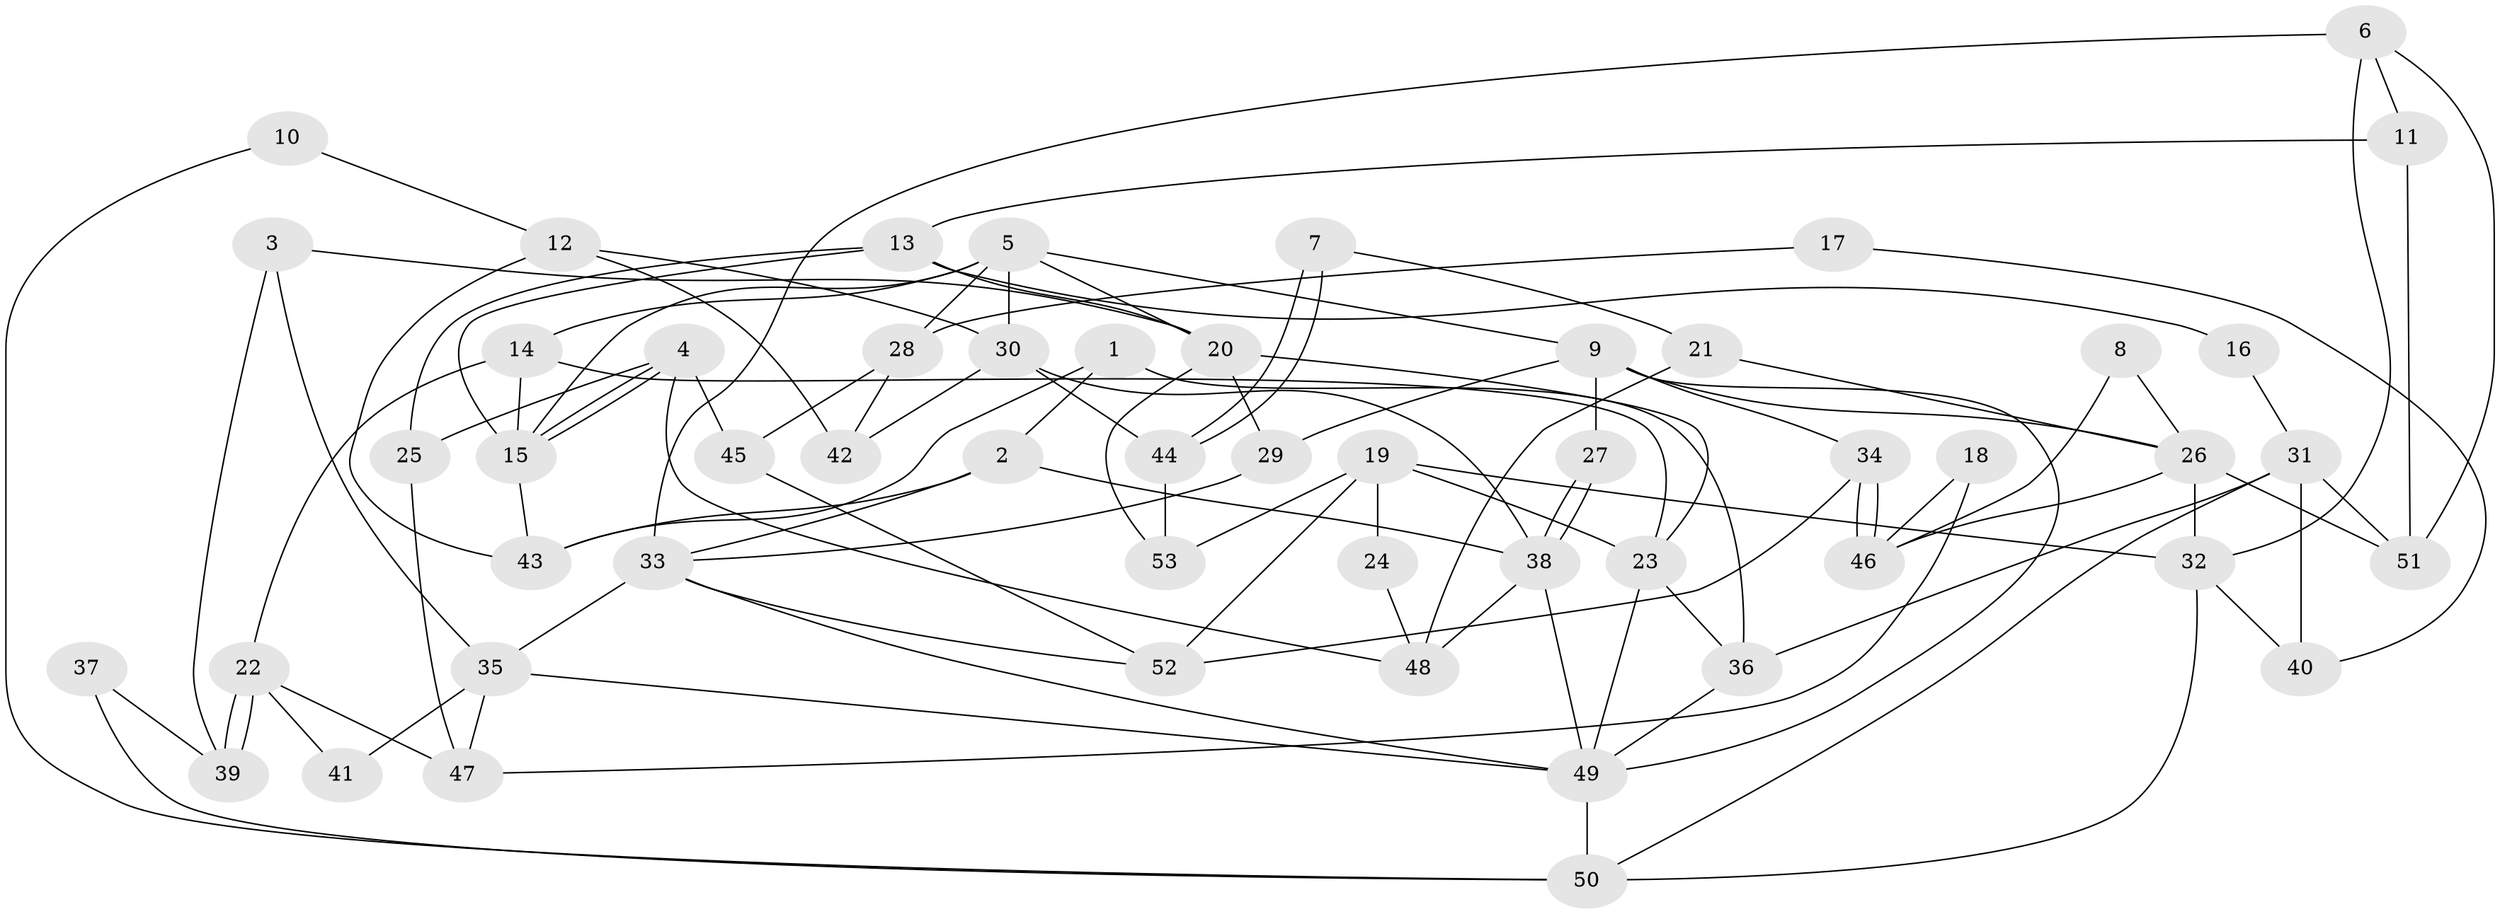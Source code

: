 // Generated by graph-tools (version 1.1) at 2025/35/03/09/25 02:35:58]
// undirected, 53 vertices, 106 edges
graph export_dot {
graph [start="1"]
  node [color=gray90,style=filled];
  1;
  2;
  3;
  4;
  5;
  6;
  7;
  8;
  9;
  10;
  11;
  12;
  13;
  14;
  15;
  16;
  17;
  18;
  19;
  20;
  21;
  22;
  23;
  24;
  25;
  26;
  27;
  28;
  29;
  30;
  31;
  32;
  33;
  34;
  35;
  36;
  37;
  38;
  39;
  40;
  41;
  42;
  43;
  44;
  45;
  46;
  47;
  48;
  49;
  50;
  51;
  52;
  53;
  1 -- 43;
  1 -- 36;
  1 -- 2;
  2 -- 33;
  2 -- 38;
  2 -- 43;
  3 -- 35;
  3 -- 20;
  3 -- 39;
  4 -- 15;
  4 -- 15;
  4 -- 25;
  4 -- 45;
  4 -- 48;
  5 -- 15;
  5 -- 20;
  5 -- 9;
  5 -- 14;
  5 -- 28;
  5 -- 30;
  6 -- 11;
  6 -- 33;
  6 -- 32;
  6 -- 51;
  7 -- 21;
  7 -- 44;
  7 -- 44;
  8 -- 46;
  8 -- 26;
  9 -- 34;
  9 -- 26;
  9 -- 27;
  9 -- 29;
  9 -- 49;
  10 -- 50;
  10 -- 12;
  11 -- 13;
  11 -- 51;
  12 -- 30;
  12 -- 43;
  12 -- 42;
  13 -- 20;
  13 -- 15;
  13 -- 16;
  13 -- 25;
  14 -- 23;
  14 -- 15;
  14 -- 22;
  15 -- 43;
  16 -- 31;
  17 -- 40;
  17 -- 28;
  18 -- 47;
  18 -- 46;
  19 -- 23;
  19 -- 52;
  19 -- 24;
  19 -- 32;
  19 -- 53;
  20 -- 53;
  20 -- 23;
  20 -- 29;
  21 -- 26;
  21 -- 48;
  22 -- 39;
  22 -- 39;
  22 -- 41;
  22 -- 47;
  23 -- 49;
  23 -- 36;
  24 -- 48;
  25 -- 47;
  26 -- 32;
  26 -- 46;
  26 -- 51;
  27 -- 38;
  27 -- 38;
  28 -- 42;
  28 -- 45;
  29 -- 33;
  30 -- 38;
  30 -- 42;
  30 -- 44;
  31 -- 51;
  31 -- 50;
  31 -- 36;
  31 -- 40;
  32 -- 40;
  32 -- 50;
  33 -- 49;
  33 -- 35;
  33 -- 52;
  34 -- 46;
  34 -- 46;
  34 -- 52;
  35 -- 49;
  35 -- 41;
  35 -- 47;
  36 -- 49;
  37 -- 50;
  37 -- 39;
  38 -- 48;
  38 -- 49;
  44 -- 53;
  45 -- 52;
  49 -- 50;
}
